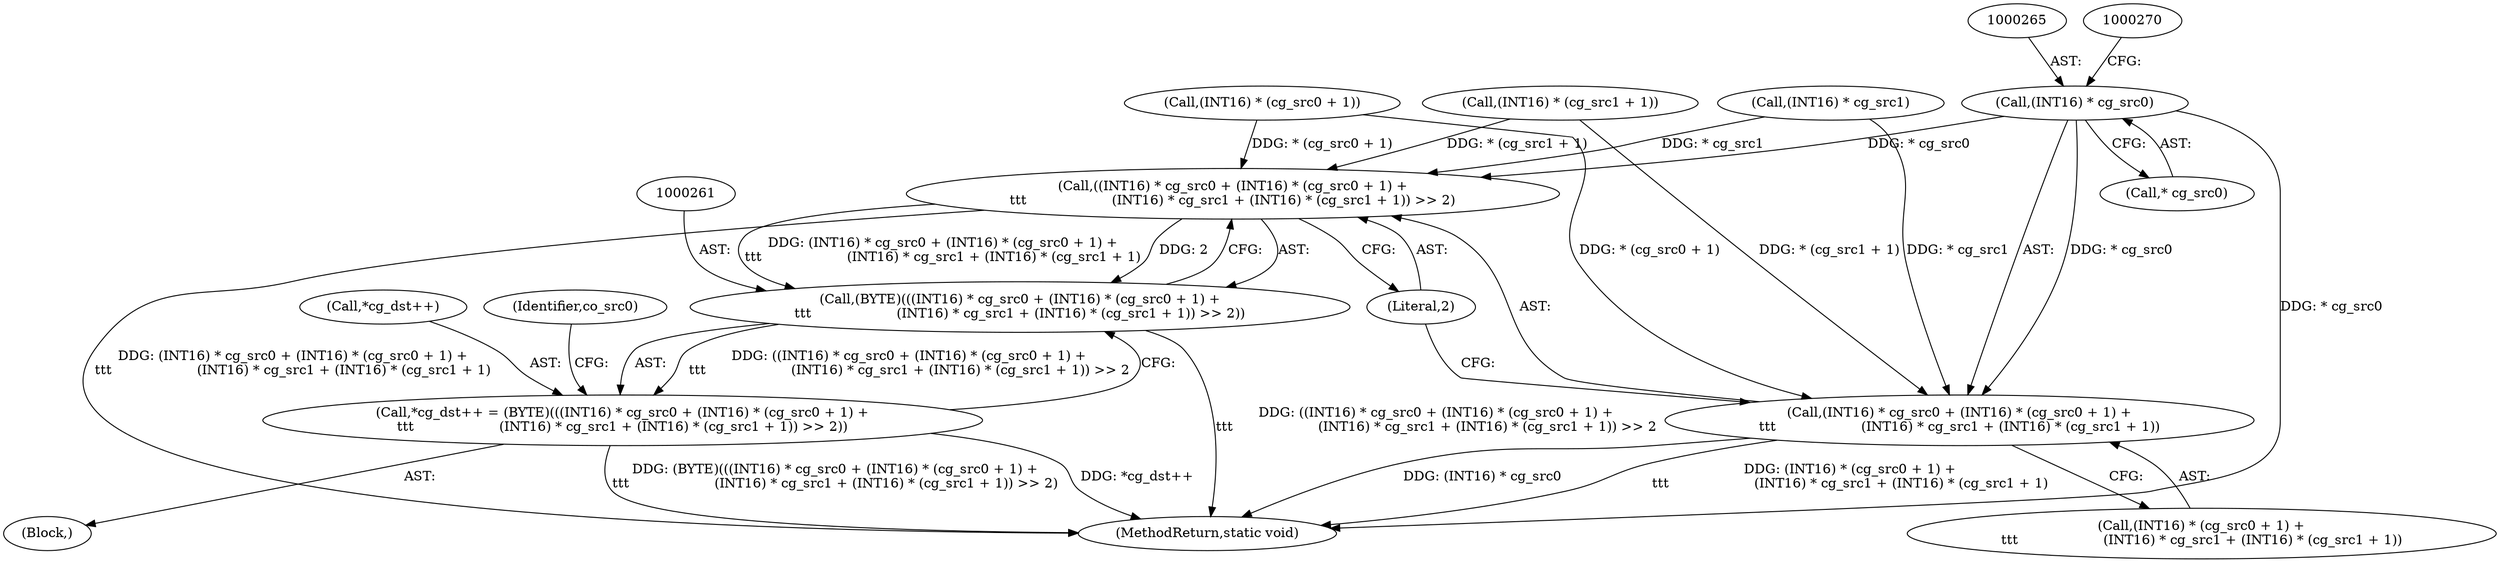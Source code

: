 digraph "0_FreeRDP_d1112c279bd1a327e8e4d0b5f371458bf2579659_6@pointer" {
"1000264" [label="(Call,(INT16) * cg_src0)"];
"1000262" [label="(Call,((INT16) * cg_src0 + (INT16) * (cg_src0 + 1) +\n\t\t\t                    (INT16) * cg_src1 + (INT16) * (cg_src1 + 1)) >> 2)"];
"1000260" [label="(Call,(BYTE)(((INT16) * cg_src0 + (INT16) * (cg_src0 + 1) +\n\t\t\t                    (INT16) * cg_src1 + (INT16) * (cg_src1 + 1)) >> 2))"];
"1000256" [label="(Call,*cg_dst++ = (BYTE)(((INT16) * cg_src0 + (INT16) * (cg_src0 + 1) +\n\t\t\t                    (INT16) * cg_src1 + (INT16) * (cg_src1 + 1)) >> 2))"];
"1000263" [label="(Call,(INT16) * cg_src0 + (INT16) * (cg_src0 + 1) +\n\t\t\t                    (INT16) * cg_src1 + (INT16) * (cg_src1 + 1))"];
"1000269" [label="(Call,(INT16) * (cg_src0 + 1))"];
"1000266" [label="(Call,* cg_src0)"];
"1000286" [label="(Literal,2)"];
"1000224" [label="(Block,)"];
"1000264" [label="(Call,(INT16) * cg_src0)"];
"1000256" [label="(Call,*cg_dst++ = (BYTE)(((INT16) * cg_src0 + (INT16) * (cg_src0 + 1) +\n\t\t\t                    (INT16) * cg_src1 + (INT16) * (cg_src1 + 1)) >> 2))"];
"1000276" [label="(Call,(INT16) * cg_src1)"];
"1000288" [label="(Identifier,co_src0)"];
"1000268" [label="(Call,(INT16) * (cg_src0 + 1) +\n\t\t\t                    (INT16) * cg_src1 + (INT16) * (cg_src1 + 1))"];
"1000257" [label="(Call,*cg_dst++)"];
"1000299" [label="(MethodReturn,static void)"];
"1000263" [label="(Call,(INT16) * cg_src0 + (INT16) * (cg_src0 + 1) +\n\t\t\t                    (INT16) * cg_src1 + (INT16) * (cg_src1 + 1))"];
"1000262" [label="(Call,((INT16) * cg_src0 + (INT16) * (cg_src0 + 1) +\n\t\t\t                    (INT16) * cg_src1 + (INT16) * (cg_src1 + 1)) >> 2)"];
"1000280" [label="(Call,(INT16) * (cg_src1 + 1))"];
"1000260" [label="(Call,(BYTE)(((INT16) * cg_src0 + (INT16) * (cg_src0 + 1) +\n\t\t\t                    (INT16) * cg_src1 + (INT16) * (cg_src1 + 1)) >> 2))"];
"1000264" -> "1000263"  [label="AST: "];
"1000264" -> "1000266"  [label="CFG: "];
"1000265" -> "1000264"  [label="AST: "];
"1000266" -> "1000264"  [label="AST: "];
"1000270" -> "1000264"  [label="CFG: "];
"1000264" -> "1000299"  [label="DDG: * cg_src0"];
"1000264" -> "1000262"  [label="DDG: * cg_src0"];
"1000264" -> "1000263"  [label="DDG: * cg_src0"];
"1000262" -> "1000260"  [label="AST: "];
"1000262" -> "1000286"  [label="CFG: "];
"1000263" -> "1000262"  [label="AST: "];
"1000286" -> "1000262"  [label="AST: "];
"1000260" -> "1000262"  [label="CFG: "];
"1000262" -> "1000299"  [label="DDG: (INT16) * cg_src0 + (INT16) * (cg_src0 + 1) +\n\t\t\t                    (INT16) * cg_src1 + (INT16) * (cg_src1 + 1)"];
"1000262" -> "1000260"  [label="DDG: (INT16) * cg_src0 + (INT16) * (cg_src0 + 1) +\n\t\t\t                    (INT16) * cg_src1 + (INT16) * (cg_src1 + 1)"];
"1000262" -> "1000260"  [label="DDG: 2"];
"1000269" -> "1000262"  [label="DDG: * (cg_src0 + 1)"];
"1000276" -> "1000262"  [label="DDG: * cg_src1"];
"1000280" -> "1000262"  [label="DDG: * (cg_src1 + 1)"];
"1000260" -> "1000256"  [label="AST: "];
"1000261" -> "1000260"  [label="AST: "];
"1000256" -> "1000260"  [label="CFG: "];
"1000260" -> "1000299"  [label="DDG: ((INT16) * cg_src0 + (INT16) * (cg_src0 + 1) +\n\t\t\t                    (INT16) * cg_src1 + (INT16) * (cg_src1 + 1)) >> 2"];
"1000260" -> "1000256"  [label="DDG: ((INT16) * cg_src0 + (INT16) * (cg_src0 + 1) +\n\t\t\t                    (INT16) * cg_src1 + (INT16) * (cg_src1 + 1)) >> 2"];
"1000256" -> "1000224"  [label="AST: "];
"1000257" -> "1000256"  [label="AST: "];
"1000288" -> "1000256"  [label="CFG: "];
"1000256" -> "1000299"  [label="DDG: (BYTE)(((INT16) * cg_src0 + (INT16) * (cg_src0 + 1) +\n\t\t\t                    (INT16) * cg_src1 + (INT16) * (cg_src1 + 1)) >> 2)"];
"1000256" -> "1000299"  [label="DDG: *cg_dst++"];
"1000263" -> "1000268"  [label="CFG: "];
"1000268" -> "1000263"  [label="AST: "];
"1000286" -> "1000263"  [label="CFG: "];
"1000263" -> "1000299"  [label="DDG: (INT16) * (cg_src0 + 1) +\n\t\t\t                    (INT16) * cg_src1 + (INT16) * (cg_src1 + 1)"];
"1000263" -> "1000299"  [label="DDG: (INT16) * cg_src0"];
"1000269" -> "1000263"  [label="DDG: * (cg_src0 + 1)"];
"1000276" -> "1000263"  [label="DDG: * cg_src1"];
"1000280" -> "1000263"  [label="DDG: * (cg_src1 + 1)"];
}
